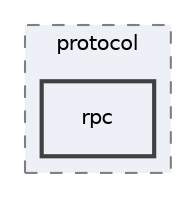 digraph "/Users/jlu/zeek/src/analyzer/protocol/rpc"
{
 // LATEX_PDF_SIZE
  edge [fontname="Helvetica",fontsize="10",labelfontname="Helvetica",labelfontsize="10"];
  node [fontname="Helvetica",fontsize="10",shape=record];
  compound=true
  subgraph clusterdir_5b88579d87e8de5dcee2ef4958d0594c {
    graph [ bgcolor="#edf0f7", pencolor="grey50", style="filled,dashed,", label="protocol", fontname="Helvetica", fontsize="10", URL="dir_5b88579d87e8de5dcee2ef4958d0594c.html"]
  dir_11fbe45696bc32245f6fa2b4a876ad16 [shape=box, label="rpc", style="filled,bold,", fillcolor="#edf0f7", color="grey25", URL="dir_11fbe45696bc32245f6fa2b4a876ad16.html"];
  }
}
